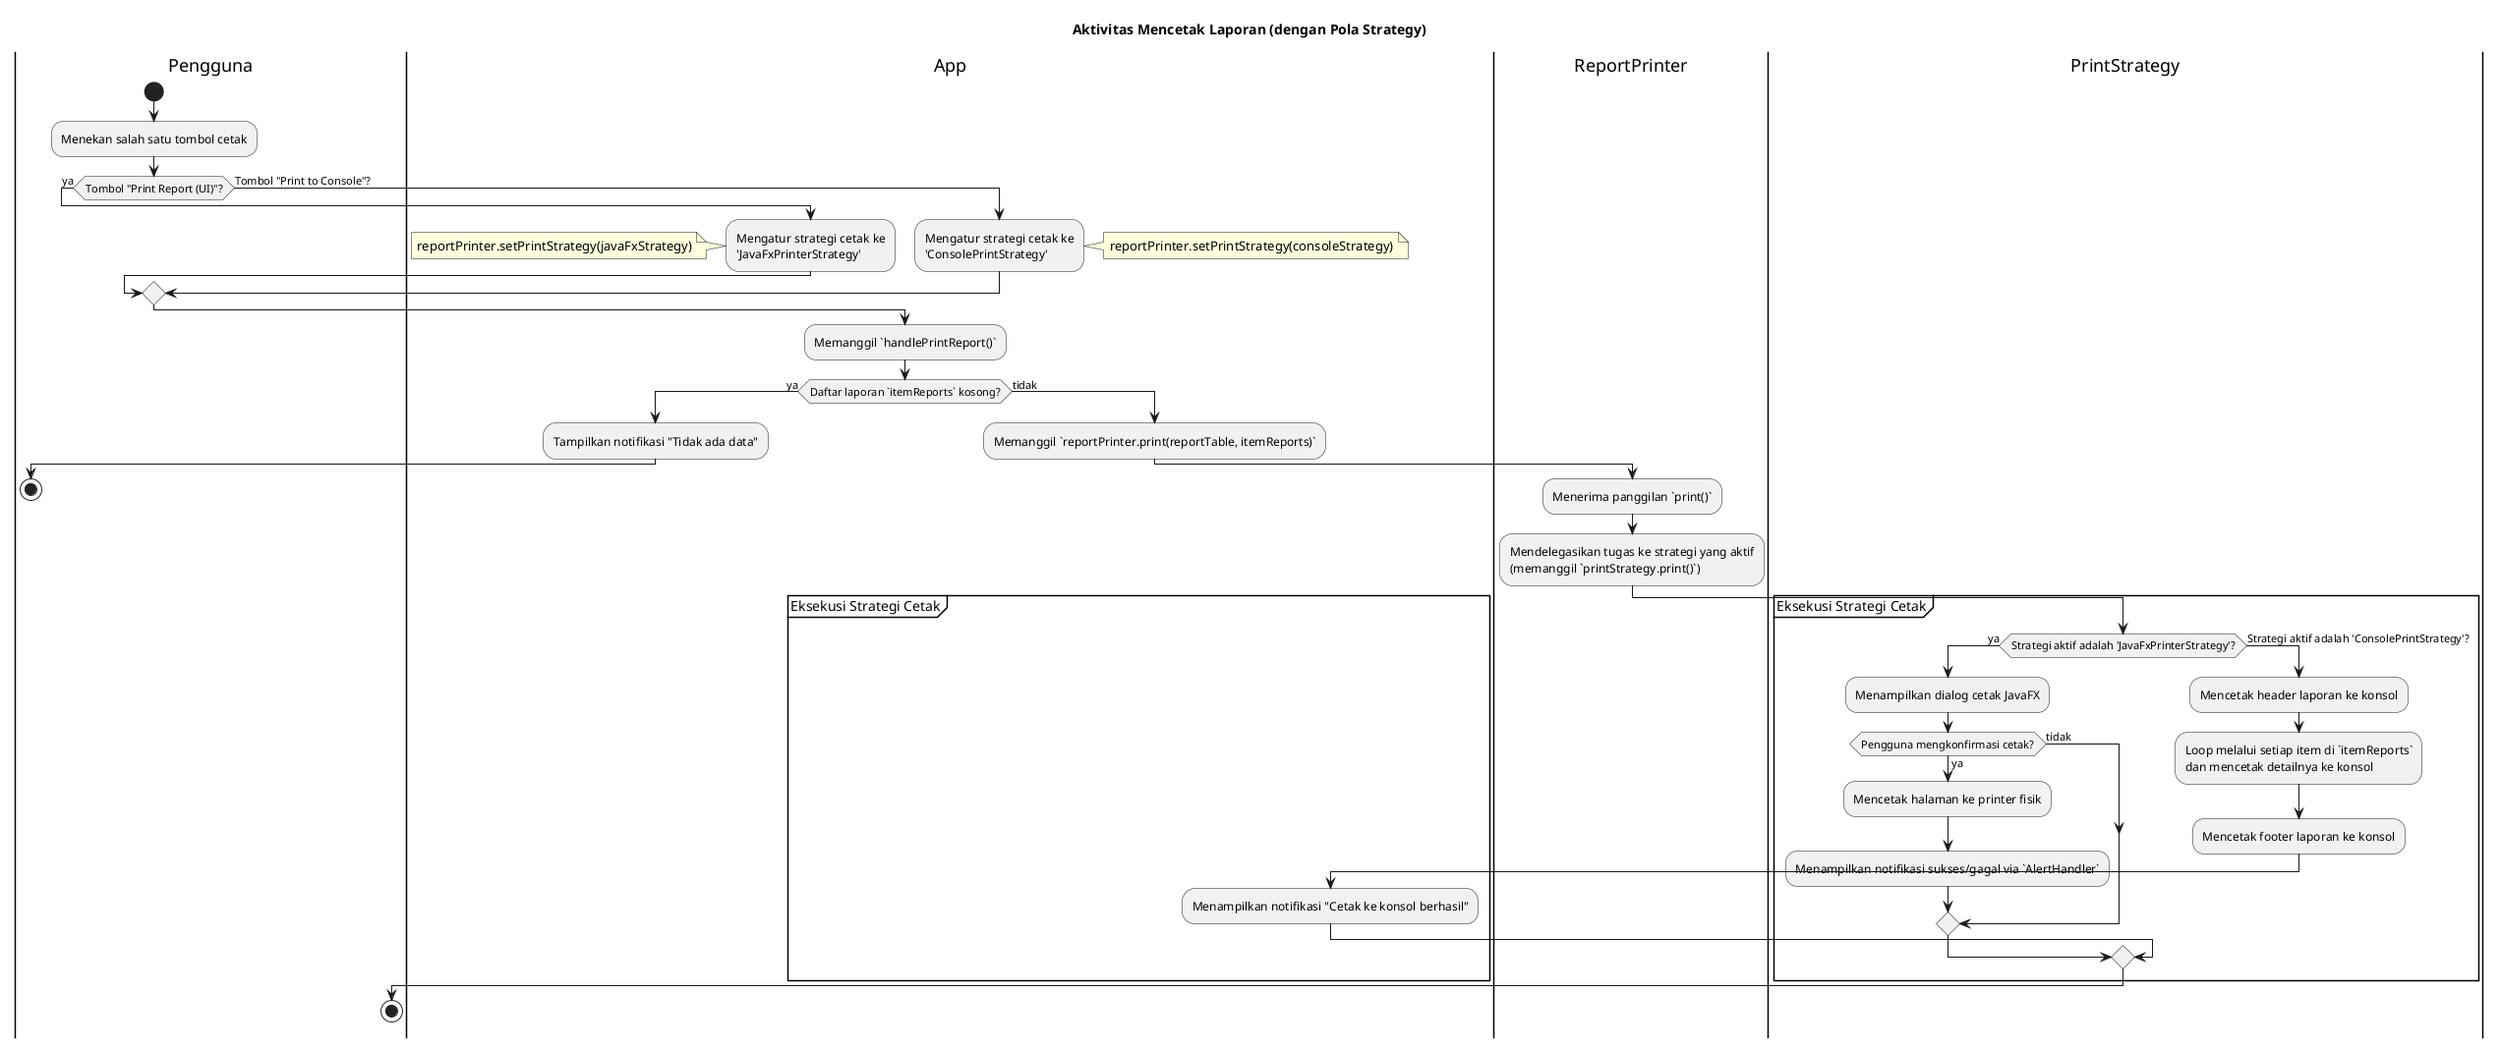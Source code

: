 @startuml
title Aktivitas Mencetak Laporan (dengan Pola Strategy)

' Menggunakan swimlanes untuk memisahkan tanggung jawab
|Pengguna|
start
:Menekan salah satu tombol cetak;

if (Tombol "Print Report (UI)"?) then (ya)
  |App|
  :Mengatur strategi cetak ke\n'JavaFxPrinterStrategy';
  note left
    reportPrinter.setPrintStrategy(javaFxStrategy)
  end note

else (Tombol "Print to Console"?)
  |App|
  :Mengatur strategi cetak ke\n'ConsolePrintStrategy';
  note right
    reportPrinter.setPrintStrategy(consoleStrategy)
  end note
endif

' Alur berlanjut di swimlane App
|App|
:Memanggil `handlePrintReport()`;

if (Daftar laporan `itemReports` kosong?) then (ya)
  :Tampilkan notifikasi "Tidak ada data";
  |Pengguna|
  stop
else (tidak)
  |App|
  :Memanggil `reportPrinter.print(reportTable, itemReports)`;

  |ReportPrinter|
  :Menerima panggilan `print()`;
  :Mendelegasikan tugas ke strategi yang aktif
  (memanggil `printStrategy.print()`);

  ' Eksekusi didelegasikan ke strategi yang sesuai
  |PrintStrategy|
  partition "Eksekusi Strategi Cetak" {
    if (Strategi aktif adalah 'JavaFxPrinterStrategy'?) then (ya)
      :Menampilkan dialog cetak JavaFX;
      if (Pengguna mengkonfirmasi cetak?) then (ya)
        :Mencetak halaman ke printer fisik;
        :Menampilkan notifikasi sukses/gagal via `AlertHandler`;
      else (tidak)
        ' Tidak ada aksi (pencetakan dibatalkan)
      endif
    else (Strategi aktif adalah 'ConsolePrintStrategy'?)
      :Mencetak header laporan ke konsol;
      :Loop melalui setiap item di `itemReports`
      dan mencetak detailnya ke konsol;
      :Mencetak footer laporan ke konsol;
      |App|
      :Menampilkan notifikasi "Cetak ke konsol berhasil";
    endif
  }
  |Pengguna|
  stop
endif
@enduml